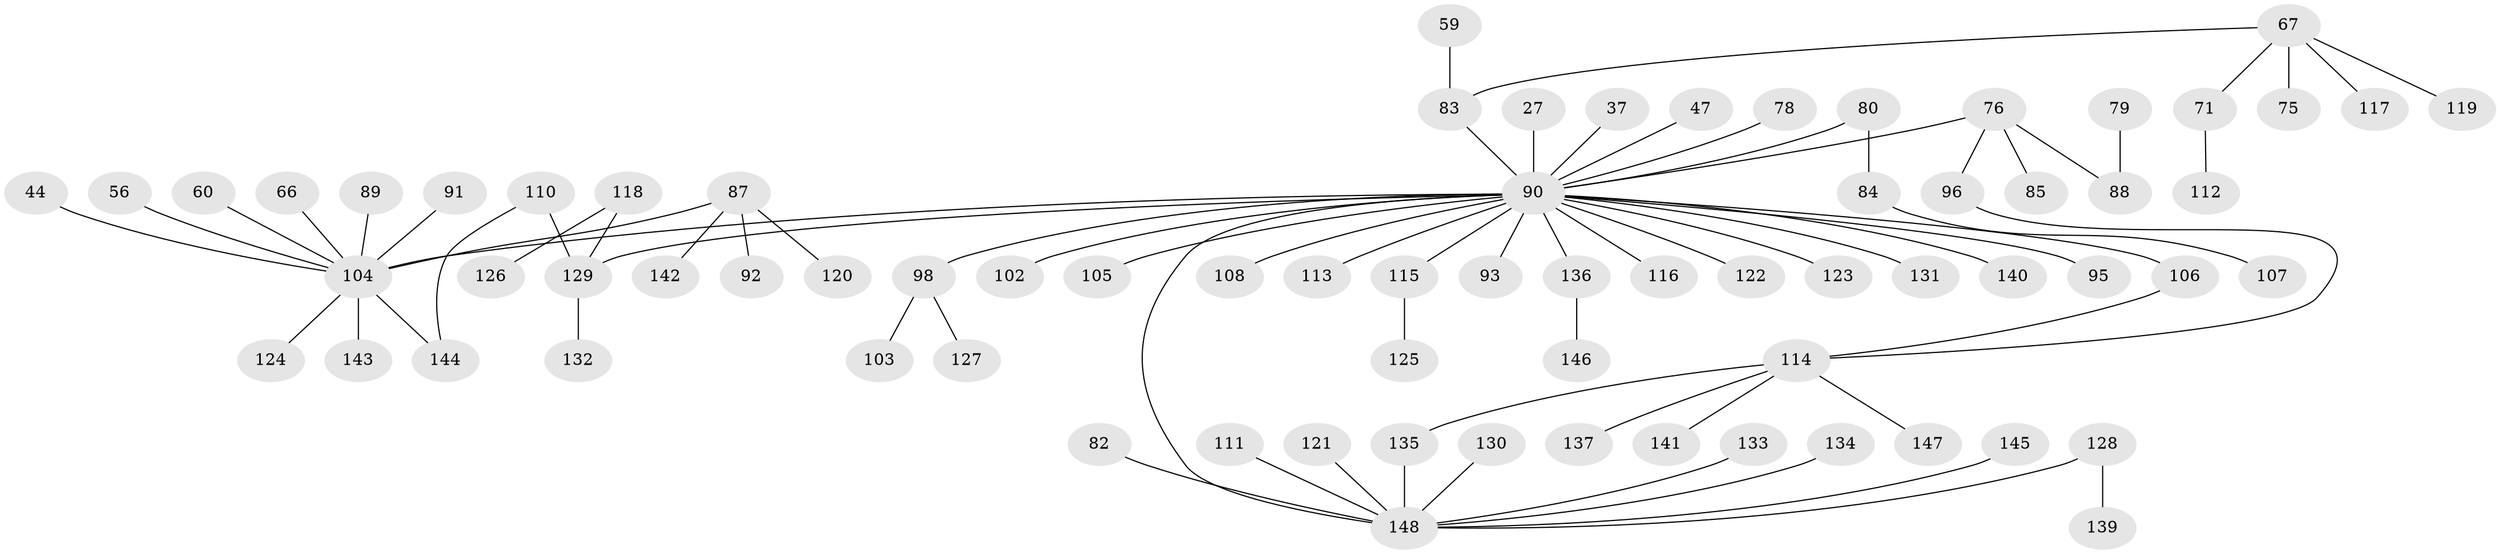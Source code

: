 // original degree distribution, {4: 0.10135135135135136, 9: 0.006756756756756757, 5: 0.033783783783783786, 2: 0.23648648648648649, 3: 0.13513513513513514, 7: 0.013513513513513514, 6: 0.013513513513513514, 1: 0.4594594594594595}
// Generated by graph-tools (version 1.1) at 2025/40/03/09/25 04:40:58]
// undirected, 74 vertices, 76 edges
graph export_dot {
graph [start="1"]
  node [color=gray90,style=filled];
  27;
  37;
  44;
  47;
  56;
  59;
  60;
  66;
  67 [super="+31"];
  71;
  75;
  76 [super="+48+62"];
  78;
  79;
  80;
  82;
  83 [super="+57+69"];
  84;
  85;
  87 [super="+49+53"];
  88 [super="+70"];
  89;
  90 [super="+55+50+77"];
  91;
  92;
  93;
  95;
  96;
  98 [super="+65"];
  102;
  103;
  104 [super="+33+41+73"];
  105;
  106 [super="+54"];
  107;
  108;
  110;
  111;
  112;
  113;
  114 [super="+39+42+52+74"];
  115 [super="+29+86+101"];
  116;
  117;
  118 [super="+81"];
  119;
  120;
  121;
  122;
  123 [super="+38"];
  124;
  125;
  126;
  127;
  128 [super="+97"];
  129 [super="+64"];
  130;
  131;
  132;
  133;
  134;
  135;
  136;
  137;
  139;
  140;
  141;
  142;
  143 [super="+138"];
  144 [super="+32+40+68"];
  145;
  146;
  147;
  148 [super="+100+109"];
  27 -- 90;
  37 -- 90;
  44 -- 104;
  47 -- 90;
  56 -- 104;
  59 -- 83;
  60 -- 104;
  66 -- 104;
  67 -- 71;
  67 -- 75;
  67 -- 119;
  67 -- 117;
  67 -- 83;
  71 -- 112;
  76 -- 85;
  76 -- 96;
  76 -- 88;
  76 -- 90;
  78 -- 90;
  79 -- 88;
  80 -- 84;
  80 -- 90;
  82 -- 148;
  83 -- 90 [weight=3];
  84 -- 107;
  87 -- 92;
  87 -- 142;
  87 -- 120;
  87 -- 104;
  89 -- 104;
  90 -- 108;
  90 -- 116;
  90 -- 106 [weight=4];
  90 -- 129;
  90 -- 131;
  90 -- 136;
  90 -- 140;
  90 -- 148 [weight=2];
  90 -- 93;
  90 -- 95;
  90 -- 102;
  90 -- 104 [weight=3];
  90 -- 105;
  90 -- 113;
  90 -- 115;
  90 -- 122;
  90 -- 123;
  90 -- 98;
  91 -- 104;
  96 -- 114;
  98 -- 127;
  98 -- 103;
  104 -- 143 [weight=2];
  104 -- 124;
  104 -- 144;
  106 -- 114;
  110 -- 144;
  110 -- 129;
  111 -- 148;
  114 -- 147;
  114 -- 137;
  114 -- 141;
  114 -- 135;
  115 -- 125;
  118 -- 126;
  118 -- 129;
  121 -- 148;
  128 -- 139;
  128 -- 148;
  129 -- 132;
  130 -- 148;
  133 -- 148;
  134 -- 148;
  135 -- 148;
  136 -- 146;
  145 -- 148;
}
